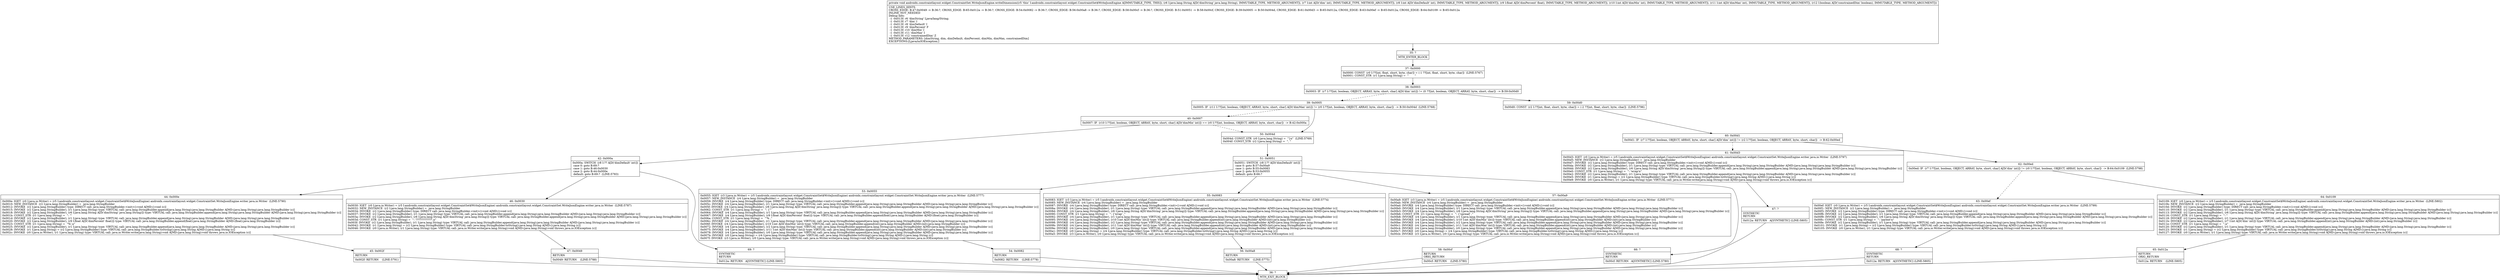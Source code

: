 digraph "CFG forandroidx.constraintlayout.widget.ConstraintSet.WriteJsonEngine.writeDimension(Ljava\/lang\/String;IIFIIZ)V" {
Node_35 [shape=record,label="{35\:\ ?|MTH_ENTER_BLOCK\l}"];
Node_37 [shape=record,label="{37\:\ 0x0000|0x0000: CONST  (r0 I:??[int, float, short, byte, char]) = (\-1 ??[int, float, short, byte, char])  (LINE:5767)\l0x0001: CONST_STR  (r1 I:java.lang.String) =  \"       \" \l}"];
Node_38 [shape=record,label="{38\:\ 0x0003|0x0003: IF  (r7 I:??[int, boolean, OBJECT, ARRAY, byte, short, char] A[D('dim' int)]) != (0 ??[int, boolean, OBJECT, ARRAY, byte, short, char])  \-\> B:59:0x00d0 \l}"];
Node_39 [shape=record,label="{39\:\ 0x0005|0x0005: IF  (r11 I:??[int, boolean, OBJECT, ARRAY, byte, short, char] A[D('dimMax' int)]) != (r0 I:??[int, boolean, OBJECT, ARRAY, byte, short, char])  \-\> B:50:0x004d  (LINE:5768)\l}"];
Node_40 [shape=record,label="{40\:\ 0x0007|0x0007: IF  (r10 I:??[int, boolean, OBJECT, ARRAY, byte, short, char] A[D('dimMin' int)]) == (r0 I:??[int, boolean, OBJECT, ARRAY, byte, short, char])  \-\> B:42:0x000a \l}"];
Node_42 [shape=record,label="{42\:\ 0x000a|0x000a: SWITCH  (r8 I:?? A[D('dimDefault' int)])\l case 0: goto B:69:?\l case 1: goto B:46:0x0030\l case 2: goto B:44:0x000e\l default: goto B:69:?  (LINE:5783)\l}"];
Node_44 [shape=record,label="{44\:\ 0x000e|0x000e: IGET  (r0 I:java.io.Writer) = (r5 I:androidx.constraintlayout.widget.ConstraintSet$WriteJsonEngine) androidx.constraintlayout.widget.ConstraintSet.WriteJsonEngine.writer java.io.Writer  (LINE:5790)\l0x0010: NEW_INSTANCE  (r2 I:java.lang.StringBuilder) =  java.lang.StringBuilder \l0x0012: INVOKE  (r2 I:java.lang.StringBuilder) type: DIRECT call: java.lang.StringBuilder.\<init\>():void A[MD:():void (c)]\l0x0015: INVOKE  (r2 I:java.lang.StringBuilder), (r1 I:java.lang.String) type: VIRTUAL call: java.lang.StringBuilder.append(java.lang.String):java.lang.StringBuilder A[MD:(java.lang.String):java.lang.StringBuilder (c)]\l0x0018: INVOKE  (r2 I:java.lang.StringBuilder), (r6 I:java.lang.String A[D('dimString' java.lang.String)]) type: VIRTUAL call: java.lang.StringBuilder.append(java.lang.String):java.lang.StringBuilder A[MD:(java.lang.String):java.lang.StringBuilder (c)]\l0x001b: CONST_STR  (r1 I:java.lang.String) =  \": '\" \l0x001d: INVOKE  (r2 I:java.lang.StringBuilder), (r1 I:java.lang.String) type: VIRTUAL call: java.lang.StringBuilder.append(java.lang.String):java.lang.StringBuilder A[MD:(java.lang.String):java.lang.StringBuilder (c)]\l0x0020: INVOKE  (r2 I:java.lang.StringBuilder), (r9 I:float A[D('dimPercent' float)]) type: VIRTUAL call: java.lang.StringBuilder.append(float):java.lang.StringBuilder A[MD:(float):java.lang.StringBuilder (c)]\l0x0023: CONST_STR  (r1 I:java.lang.String) =  \"%',n\" \l0x0025: INVOKE  (r2 I:java.lang.StringBuilder), (r1 I:java.lang.String) type: VIRTUAL call: java.lang.StringBuilder.append(java.lang.String):java.lang.StringBuilder A[MD:(java.lang.String):java.lang.StringBuilder (c)]\l0x0028: INVOKE  (r1 I:java.lang.String) = (r2 I:java.lang.StringBuilder) type: VIRTUAL call: java.lang.StringBuilder.toString():java.lang.String A[MD:():java.lang.String (c)]\l0x002c: INVOKE  (r0 I:java.io.Writer), (r1 I:java.lang.String) type: VIRTUAL call: java.io.Writer.write(java.lang.String):void A[MD:(java.lang.String):void throws java.io.IOException (c)]\l}"];
Node_45 [shape=record,label="{45\:\ 0x002f|RETURN\l|0x002f: RETURN    (LINE:5791)\l}"];
Node_36 [shape=record,label="{36\:\ ?|MTH_EXIT_BLOCK\l}"];
Node_46 [shape=record,label="{46\:\ 0x0030|0x0030: IGET  (r0 I:java.io.Writer) = (r5 I:androidx.constraintlayout.widget.ConstraintSet$WriteJsonEngine) androidx.constraintlayout.widget.ConstraintSet.WriteJsonEngine.writer java.io.Writer  (LINE:5787)\l0x0032: NEW_INSTANCE  (r2 I:java.lang.StringBuilder) =  java.lang.StringBuilder \l0x0034: INVOKE  (r2 I:java.lang.StringBuilder) type: DIRECT call: java.lang.StringBuilder.\<init\>():void A[MD:():void (c)]\l0x0037: INVOKE  (r2 I:java.lang.StringBuilder), (r1 I:java.lang.String) type: VIRTUAL call: java.lang.StringBuilder.append(java.lang.String):java.lang.StringBuilder A[MD:(java.lang.String):java.lang.StringBuilder (c)]\l0x003a: INVOKE  (r2 I:java.lang.StringBuilder), (r6 I:java.lang.String A[D('dimString' java.lang.String)]) type: VIRTUAL call: java.lang.StringBuilder.append(java.lang.String):java.lang.StringBuilder A[MD:(java.lang.String):java.lang.StringBuilder (c)]\l0x003d: CONST_STR  (r1 I:java.lang.String) =  \": '???????????',n\" \l0x003f: INVOKE  (r2 I:java.lang.StringBuilder), (r1 I:java.lang.String) type: VIRTUAL call: java.lang.StringBuilder.append(java.lang.String):java.lang.StringBuilder A[MD:(java.lang.String):java.lang.StringBuilder (c)]\l0x0042: INVOKE  (r1 I:java.lang.String) = (r2 I:java.lang.StringBuilder) type: VIRTUAL call: java.lang.StringBuilder.toString():java.lang.String A[MD:():java.lang.String (c)]\l0x0046: INVOKE  (r0 I:java.io.Writer), (r1 I:java.lang.String) type: VIRTUAL call: java.io.Writer.write(java.lang.String):void A[MD:(java.lang.String):void throws java.io.IOException (c)]\l}"];
Node_47 [shape=record,label="{47\:\ 0x0049|RETURN\l|0x0049: RETURN    (LINE:5788)\l}"];
Node_69 [shape=record,label="{69\:\ ?|SYNTHETIC\lRETURN\l|0x012a: RETURN   A[SYNTHETIC] (LINE:5805)\l}"];
Node_50 [shape=record,label="{50\:\ 0x004d|0x004d: CONST_STR  (r0 I:java.lang.String) =  \"\}n\"  (LINE:5769)\l0x004f: CONST_STR  (r2 I:java.lang.String) =  \", \" \l}"];
Node_51 [shape=record,label="{51\:\ 0x0051|0x0051: SWITCH  (r8 I:?? A[D('dimDefault' int)])\l case 0: goto B:57:0x00a9\l case 1: goto B:55:0x0083\l case 2: goto B:53:0x0055\l default: goto B:66:? \l}"];
Node_53 [shape=record,label="{53\:\ 0x0055|0x0055: IGET  (r3 I:java.io.Writer) = (r5 I:androidx.constraintlayout.widget.ConstraintSet$WriteJsonEngine) androidx.constraintlayout.widget.ConstraintSet.WriteJsonEngine.writer java.io.Writer  (LINE:5777)\l0x0057: NEW_INSTANCE  (r4 I:java.lang.StringBuilder) =  java.lang.StringBuilder \l0x0059: INVOKE  (r4 I:java.lang.StringBuilder) type: DIRECT call: java.lang.StringBuilder.\<init\>():void A[MD:():void (c)]\l0x005c: INVOKE  (r4 I:java.lang.StringBuilder), (r1 I:java.lang.String) type: VIRTUAL call: java.lang.StringBuilder.append(java.lang.String):java.lang.StringBuilder A[MD:(java.lang.String):java.lang.StringBuilder (c)]\l0x005f: INVOKE  (r4 I:java.lang.StringBuilder), (r6 I:java.lang.String A[D('dimString' java.lang.String)]) type: VIRTUAL call: java.lang.StringBuilder.append(java.lang.String):java.lang.StringBuilder A[MD:(java.lang.String):java.lang.StringBuilder (c)]\l0x0062: CONST_STR  (r1 I:java.lang.String) =  \": \{'\" \l0x0064: INVOKE  (r4 I:java.lang.StringBuilder), (r1 I:java.lang.String) type: VIRTUAL call: java.lang.StringBuilder.append(java.lang.String):java.lang.StringBuilder A[MD:(java.lang.String):java.lang.StringBuilder (c)]\l0x0067: INVOKE  (r4 I:java.lang.StringBuilder), (r9 I:float A[D('dimPercent' float)]) type: VIRTUAL call: java.lang.StringBuilder.append(float):java.lang.StringBuilder A[MD:(float):java.lang.StringBuilder (c)]\l0x006a: CONST_STR  (r1 I:java.lang.String) =  \"'% ,\" \l0x006c: INVOKE  (r4 I:java.lang.StringBuilder), (r1 I:java.lang.String) type: VIRTUAL call: java.lang.StringBuilder.append(java.lang.String):java.lang.StringBuilder A[MD:(java.lang.String):java.lang.StringBuilder (c)]\l0x006f: INVOKE  (r4 I:java.lang.StringBuilder), (r10 I:int A[D('dimMin' int)]) type: VIRTUAL call: java.lang.StringBuilder.append(int):java.lang.StringBuilder A[MD:(int):java.lang.StringBuilder (c)]\l0x0072: INVOKE  (r4 I:java.lang.StringBuilder), (r2 I:java.lang.String) type: VIRTUAL call: java.lang.StringBuilder.append(java.lang.String):java.lang.StringBuilder A[MD:(java.lang.String):java.lang.StringBuilder (c)]\l0x0075: INVOKE  (r4 I:java.lang.StringBuilder), (r11 I:int A[D('dimMax' int)]) type: VIRTUAL call: java.lang.StringBuilder.append(int):java.lang.StringBuilder A[MD:(int):java.lang.StringBuilder (c)]\l0x0078: INVOKE  (r4 I:java.lang.StringBuilder), (r0 I:java.lang.String) type: VIRTUAL call: java.lang.StringBuilder.append(java.lang.String):java.lang.StringBuilder A[MD:(java.lang.String):java.lang.StringBuilder (c)]\l0x007b: INVOKE  (r0 I:java.lang.String) = (r4 I:java.lang.StringBuilder) type: VIRTUAL call: java.lang.StringBuilder.toString():java.lang.String A[MD:():java.lang.String (c)]\l0x007f: INVOKE  (r3 I:java.io.Writer), (r0 I:java.lang.String) type: VIRTUAL call: java.io.Writer.write(java.lang.String):void A[MD:(java.lang.String):void throws java.io.IOException (c)]\l}"];
Node_54 [shape=record,label="{54\:\ 0x0082|RETURN\l|0x0082: RETURN    (LINE:5778)\l}"];
Node_55 [shape=record,label="{55\:\ 0x0083|0x0083: IGET  (r3 I:java.io.Writer) = (r5 I:androidx.constraintlayout.widget.ConstraintSet$WriteJsonEngine) androidx.constraintlayout.widget.ConstraintSet.WriteJsonEngine.writer java.io.Writer  (LINE:5774)\l0x0085: NEW_INSTANCE  (r4 I:java.lang.StringBuilder) =  java.lang.StringBuilder \l0x0087: INVOKE  (r4 I:java.lang.StringBuilder) type: DIRECT call: java.lang.StringBuilder.\<init\>():void A[MD:():void (c)]\l0x008a: INVOKE  (r4 I:java.lang.StringBuilder), (r1 I:java.lang.String) type: VIRTUAL call: java.lang.StringBuilder.append(java.lang.String):java.lang.StringBuilder A[MD:(java.lang.String):java.lang.StringBuilder (c)]\l0x008d: INVOKE  (r4 I:java.lang.StringBuilder), (r6 I:java.lang.String A[D('dimString' java.lang.String)]) type: VIRTUAL call: java.lang.StringBuilder.append(java.lang.String):java.lang.StringBuilder A[MD:(java.lang.String):java.lang.StringBuilder (c)]\l0x0090: CONST_STR  (r1 I:java.lang.String) =  \": \{'wrap' ,\" \l0x0092: INVOKE  (r4 I:java.lang.StringBuilder), (r1 I:java.lang.String) type: VIRTUAL call: java.lang.StringBuilder.append(java.lang.String):java.lang.StringBuilder A[MD:(java.lang.String):java.lang.StringBuilder (c)]\l0x0095: INVOKE  (r4 I:java.lang.StringBuilder), (r10 I:int A[D('dimMin' int)]) type: VIRTUAL call: java.lang.StringBuilder.append(int):java.lang.StringBuilder A[MD:(int):java.lang.StringBuilder (c)]\l0x0098: INVOKE  (r4 I:java.lang.StringBuilder), (r2 I:java.lang.String) type: VIRTUAL call: java.lang.StringBuilder.append(java.lang.String):java.lang.StringBuilder A[MD:(java.lang.String):java.lang.StringBuilder (c)]\l0x009b: INVOKE  (r4 I:java.lang.StringBuilder), (r11 I:int A[D('dimMax' int)]) type: VIRTUAL call: java.lang.StringBuilder.append(int):java.lang.StringBuilder A[MD:(int):java.lang.StringBuilder (c)]\l0x009e: INVOKE  (r4 I:java.lang.StringBuilder), (r0 I:java.lang.String) type: VIRTUAL call: java.lang.StringBuilder.append(java.lang.String):java.lang.StringBuilder A[MD:(java.lang.String):java.lang.StringBuilder (c)]\l0x00a1: INVOKE  (r0 I:java.lang.String) = (r4 I:java.lang.StringBuilder) type: VIRTUAL call: java.lang.StringBuilder.toString():java.lang.String A[MD:():java.lang.String (c)]\l0x00a5: INVOKE  (r3 I:java.io.Writer), (r0 I:java.lang.String) type: VIRTUAL call: java.io.Writer.write(java.lang.String):void A[MD:(java.lang.String):void throws java.io.IOException (c)]\l}"];
Node_56 [shape=record,label="{56\:\ 0x00a8|RETURN\l|0x00a8: RETURN    (LINE:5775)\l}"];
Node_57 [shape=record,label="{57\:\ 0x00a9|0x00a9: IGET  (r3 I:java.io.Writer) = (r5 I:androidx.constraintlayout.widget.ConstraintSet$WriteJsonEngine) androidx.constraintlayout.widget.ConstraintSet.WriteJsonEngine.writer java.io.Writer  (LINE:5771)\l0x00ab: NEW_INSTANCE  (r4 I:java.lang.StringBuilder) =  java.lang.StringBuilder \l0x00ad: INVOKE  (r4 I:java.lang.StringBuilder) type: DIRECT call: java.lang.StringBuilder.\<init\>():void A[MD:():void (c)]\l0x00b0: INVOKE  (r4 I:java.lang.StringBuilder), (r1 I:java.lang.String) type: VIRTUAL call: java.lang.StringBuilder.append(java.lang.String):java.lang.StringBuilder A[MD:(java.lang.String):java.lang.StringBuilder (c)]\l0x00b3: INVOKE  (r4 I:java.lang.StringBuilder), (r6 I:java.lang.String A[D('dimString' java.lang.String)]) type: VIRTUAL call: java.lang.StringBuilder.append(java.lang.String):java.lang.StringBuilder A[MD:(java.lang.String):java.lang.StringBuilder (c)]\l0x00b6: CONST_STR  (r1 I:java.lang.String) =  \": \{'spread' ,\" \l0x00b8: INVOKE  (r4 I:java.lang.StringBuilder), (r1 I:java.lang.String) type: VIRTUAL call: java.lang.StringBuilder.append(java.lang.String):java.lang.StringBuilder A[MD:(java.lang.String):java.lang.StringBuilder (c)]\l0x00bb: INVOKE  (r4 I:java.lang.StringBuilder), (r10 I:int A[D('dimMin' int)]) type: VIRTUAL call: java.lang.StringBuilder.append(int):java.lang.StringBuilder A[MD:(int):java.lang.StringBuilder (c)]\l0x00be: INVOKE  (r4 I:java.lang.StringBuilder), (r2 I:java.lang.String) type: VIRTUAL call: java.lang.StringBuilder.append(java.lang.String):java.lang.StringBuilder A[MD:(java.lang.String):java.lang.StringBuilder (c)]\l0x00c1: INVOKE  (r4 I:java.lang.StringBuilder), (r11 I:int A[D('dimMax' int)]) type: VIRTUAL call: java.lang.StringBuilder.append(int):java.lang.StringBuilder A[MD:(int):java.lang.StringBuilder (c)]\l0x00c4: INVOKE  (r4 I:java.lang.StringBuilder), (r0 I:java.lang.String) type: VIRTUAL call: java.lang.StringBuilder.append(java.lang.String):java.lang.StringBuilder A[MD:(java.lang.String):java.lang.StringBuilder (c)]\l0x00c7: INVOKE  (r0 I:java.lang.String) = (r4 I:java.lang.StringBuilder) type: VIRTUAL call: java.lang.StringBuilder.toString():java.lang.String A[MD:():java.lang.String (c)]\l0x00cb: INVOKE  (r3 I:java.io.Writer), (r0 I:java.lang.String) type: VIRTUAL call: java.io.Writer.write(java.lang.String):void A[MD:(java.lang.String):void throws java.io.IOException (c)]\l}"];
Node_58 [shape=record,label="{58\:\ 0x00cf|RETURN\lORIG_RETURN\l|0x00cf: RETURN    (LINE:5780)\l}"];
Node_66 [shape=record,label="{66\:\ ?|SYNTHETIC\lRETURN\l|0x00cf: RETURN   A[SYNTHETIC] (LINE:5780)\l}"];
Node_59 [shape=record,label="{59\:\ 0x00d0|0x00d0: CONST  (r2 I:??[int, float, short, byte, char]) = (\-2 ??[int, float, short, byte, char])  (LINE:5796)\l}"];
Node_60 [shape=record,label="{60\:\ 0x00d1|0x00d1: IF  (r7 I:??[int, boolean, OBJECT, ARRAY, byte, short, char] A[D('dim' int)]) != (r2 I:??[int, boolean, OBJECT, ARRAY, byte, short, char])  \-\> B:62:0x00ed \l}"];
Node_61 [shape=record,label="{61\:\ 0x00d3|0x00d3: IGET  (r0 I:java.io.Writer) = (r5 I:androidx.constraintlayout.widget.ConstraintSet$WriteJsonEngine) androidx.constraintlayout.widget.ConstraintSet.WriteJsonEngine.writer java.io.Writer  (LINE:5797)\l0x00d5: NEW_INSTANCE  (r2 I:java.lang.StringBuilder) =  java.lang.StringBuilder \l0x00d7: INVOKE  (r2 I:java.lang.StringBuilder) type: DIRECT call: java.lang.StringBuilder.\<init\>():void A[MD:():void (c)]\l0x00da: INVOKE  (r2 I:java.lang.StringBuilder), (r1 I:java.lang.String) type: VIRTUAL call: java.lang.StringBuilder.append(java.lang.String):java.lang.StringBuilder A[MD:(java.lang.String):java.lang.StringBuilder (c)]\l0x00dd: INVOKE  (r2 I:java.lang.StringBuilder), (r6 I:java.lang.String A[D('dimString' java.lang.String)]) type: VIRTUAL call: java.lang.StringBuilder.append(java.lang.String):java.lang.StringBuilder A[MD:(java.lang.String):java.lang.StringBuilder (c)]\l0x00e0: CONST_STR  (r1 I:java.lang.String) =  \": 'wrap'n\" \l0x00e2: INVOKE  (r2 I:java.lang.StringBuilder), (r1 I:java.lang.String) type: VIRTUAL call: java.lang.StringBuilder.append(java.lang.String):java.lang.StringBuilder A[MD:(java.lang.String):java.lang.StringBuilder (c)]\l0x00e5: INVOKE  (r1 I:java.lang.String) = (r2 I:java.lang.StringBuilder) type: VIRTUAL call: java.lang.StringBuilder.toString():java.lang.String A[MD:():java.lang.String (c)]\l0x00e9: INVOKE  (r0 I:java.io.Writer), (r1 I:java.lang.String) type: VIRTUAL call: java.io.Writer.write(java.lang.String):void A[MD:(java.lang.String):void throws java.io.IOException (c)]\l}"];
Node_67 [shape=record,label="{67\:\ ?|SYNTHETIC\lRETURN\l|0x012a: RETURN   A[SYNTHETIC] (LINE:5805)\l}"];
Node_62 [shape=record,label="{62\:\ 0x00ed|0x00ed: IF  (r7 I:??[int, boolean, OBJECT, ARRAY, byte, short, char] A[D('dim' int)]) != (r0 I:??[int, boolean, OBJECT, ARRAY, byte, short, char])  \-\> B:64:0x0109  (LINE:5798)\l}"];
Node_63 [shape=record,label="{63\:\ 0x00ef|0x00ef: IGET  (r0 I:java.io.Writer) = (r5 I:androidx.constraintlayout.widget.ConstraintSet$WriteJsonEngine) androidx.constraintlayout.widget.ConstraintSet.WriteJsonEngine.writer java.io.Writer  (LINE:5799)\l0x00f1: NEW_INSTANCE  (r2 I:java.lang.StringBuilder) =  java.lang.StringBuilder \l0x00f3: INVOKE  (r2 I:java.lang.StringBuilder) type: DIRECT call: java.lang.StringBuilder.\<init\>():void A[MD:():void (c)]\l0x00f6: INVOKE  (r2 I:java.lang.StringBuilder), (r1 I:java.lang.String) type: VIRTUAL call: java.lang.StringBuilder.append(java.lang.String):java.lang.StringBuilder A[MD:(java.lang.String):java.lang.StringBuilder (c)]\l0x00f9: INVOKE  (r2 I:java.lang.StringBuilder), (r6 I:java.lang.String A[D('dimString' java.lang.String)]) type: VIRTUAL call: java.lang.StringBuilder.append(java.lang.String):java.lang.StringBuilder A[MD:(java.lang.String):java.lang.StringBuilder (c)]\l0x00fc: CONST_STR  (r1 I:java.lang.String) =  \": 'parent'n\" \l0x00fe: INVOKE  (r2 I:java.lang.StringBuilder), (r1 I:java.lang.String) type: VIRTUAL call: java.lang.StringBuilder.append(java.lang.String):java.lang.StringBuilder A[MD:(java.lang.String):java.lang.StringBuilder (c)]\l0x0101: INVOKE  (r1 I:java.lang.String) = (r2 I:java.lang.StringBuilder) type: VIRTUAL call: java.lang.StringBuilder.toString():java.lang.String A[MD:():java.lang.String (c)]\l0x0105: INVOKE  (r0 I:java.io.Writer), (r1 I:java.lang.String) type: VIRTUAL call: java.io.Writer.write(java.lang.String):void A[MD:(java.lang.String):void throws java.io.IOException (c)]\l}"];
Node_68 [shape=record,label="{68\:\ ?|SYNTHETIC\lRETURN\l|0x012a: RETURN   A[SYNTHETIC] (LINE:5805)\l}"];
Node_64 [shape=record,label="{64\:\ 0x0109|0x0109: IGET  (r0 I:java.io.Writer) = (r5 I:androidx.constraintlayout.widget.ConstraintSet$WriteJsonEngine) androidx.constraintlayout.widget.ConstraintSet.WriteJsonEngine.writer java.io.Writer  (LINE:5802)\l0x010b: NEW_INSTANCE  (r2 I:java.lang.StringBuilder) =  java.lang.StringBuilder \l0x010d: INVOKE  (r2 I:java.lang.StringBuilder) type: DIRECT call: java.lang.StringBuilder.\<init\>():void A[MD:():void (c)]\l0x0110: INVOKE  (r2 I:java.lang.StringBuilder), (r1 I:java.lang.String) type: VIRTUAL call: java.lang.StringBuilder.append(java.lang.String):java.lang.StringBuilder A[MD:(java.lang.String):java.lang.StringBuilder (c)]\l0x0113: INVOKE  (r2 I:java.lang.StringBuilder), (r6 I:java.lang.String A[D('dimString' java.lang.String)]) type: VIRTUAL call: java.lang.StringBuilder.append(java.lang.String):java.lang.StringBuilder A[MD:(java.lang.String):java.lang.StringBuilder (c)]\l0x0116: CONST_STR  (r1 I:java.lang.String) =  \": \" \l0x0118: INVOKE  (r2 I:java.lang.StringBuilder), (r1 I:java.lang.String) type: VIRTUAL call: java.lang.StringBuilder.append(java.lang.String):java.lang.StringBuilder A[MD:(java.lang.String):java.lang.StringBuilder (c)]\l0x011b: INVOKE  (r2 I:java.lang.StringBuilder), (r7 I:int A[D('dim' int)]) type: VIRTUAL call: java.lang.StringBuilder.append(int):java.lang.StringBuilder A[MD:(int):java.lang.StringBuilder (c)]\l0x011e: CONST_STR  (r1 I:java.lang.String) =  \",n\" \l0x0120: INVOKE  (r2 I:java.lang.StringBuilder), (r1 I:java.lang.String) type: VIRTUAL call: java.lang.StringBuilder.append(java.lang.String):java.lang.StringBuilder A[MD:(java.lang.String):java.lang.StringBuilder (c)]\l0x0123: INVOKE  (r1 I:java.lang.String) = (r2 I:java.lang.StringBuilder) type: VIRTUAL call: java.lang.StringBuilder.toString():java.lang.String A[MD:():java.lang.String (c)]\l0x0127: INVOKE  (r0 I:java.io.Writer), (r1 I:java.lang.String) type: VIRTUAL call: java.io.Writer.write(java.lang.String):void A[MD:(java.lang.String):void throws java.io.IOException (c)]\l}"];
Node_65 [shape=record,label="{65\:\ 0x012a|RETURN\lORIG_RETURN\l|0x012a: RETURN    (LINE:5805)\l}"];
MethodNode[shape=record,label="{private void androidx.constraintlayout.widget.ConstraintSet.WriteJsonEngine.writeDimension((r5 'this' I:androidx.constraintlayout.widget.ConstraintSet$WriteJsonEngine A[IMMUTABLE_TYPE, THIS]), (r6 I:java.lang.String A[D('dimString' java.lang.String), IMMUTABLE_TYPE, METHOD_ARGUMENT]), (r7 I:int A[D('dim' int), IMMUTABLE_TYPE, METHOD_ARGUMENT]), (r8 I:int A[D('dimDefault' int), IMMUTABLE_TYPE, METHOD_ARGUMENT]), (r9 I:float A[D('dimPercent' float), IMMUTABLE_TYPE, METHOD_ARGUMENT]), (r10 I:int A[D('dimMin' int), IMMUTABLE_TYPE, METHOD_ARGUMENT]), (r11 I:int A[D('dimMax' int), IMMUTABLE_TYPE, METHOD_ARGUMENT]), (r12 I:boolean A[D('constrainedDim' boolean), IMMUTABLE_TYPE, METHOD_ARGUMENT]))  | USE_LINES_HINTS\lCROSS_EDGE: B:47:0x0049 \-\> B:36:?, CROSS_EDGE: B:65:0x012a \-\> B:36:?, CROSS_EDGE: B:54:0x0082 \-\> B:36:?, CROSS_EDGE: B:56:0x00a8 \-\> B:36:?, CROSS_EDGE: B:58:0x00cf \-\> B:36:?, CROSS_EDGE: B:51:0x0051 \-\> B:58:0x00cf, CROSS_EDGE: B:39:0x0005 \-\> B:50:0x004d, CROSS_EDGE: B:61:0x00d3 \-\> B:65:0x012a, CROSS_EDGE: B:63:0x00ef \-\> B:65:0x012a, CROSS_EDGE: B:64:0x0109 \-\> B:65:0x012a\lINLINE_NOT_NEEDED\lDebug Info:\l  \-1 \-0x013f: r6 'dimString' Ljava\/lang\/String;\l  \-1 \-0x013f: r7 'dim' I\l  \-1 \-0x013f: r8 'dimDefault' I\l  \-1 \-0x013f: r9 'dimPercent' F\l  \-1 \-0x013f: r10 'dimMin' I\l  \-1 \-0x013f: r11 'dimMax' I\l  \-1 \-0x013f: r12 'constrainedDim' Z\lMETHOD_PARAMETERS: [dimString, dim, dimDefault, dimPercent, dimMin, dimMax, constrainedDim]\lEXCEPTIONS:[Ljava\/io\/IOException;]\l}"];
MethodNode -> Node_35;Node_35 -> Node_37;
Node_37 -> Node_38;
Node_38 -> Node_39[style=dashed];
Node_38 -> Node_59;
Node_39 -> Node_40[style=dashed];
Node_39 -> Node_50;
Node_40 -> Node_42;
Node_40 -> Node_50[style=dashed];
Node_42 -> Node_44;
Node_42 -> Node_46;
Node_42 -> Node_69;
Node_44 -> Node_45;
Node_45 -> Node_36;
Node_46 -> Node_47;
Node_47 -> Node_36;
Node_69 -> Node_36;
Node_50 -> Node_51;
Node_51 -> Node_53;
Node_51 -> Node_55;
Node_51 -> Node_57;
Node_51 -> Node_66;
Node_53 -> Node_54;
Node_54 -> Node_36;
Node_55 -> Node_56;
Node_56 -> Node_36;
Node_57 -> Node_58;
Node_58 -> Node_36;
Node_66 -> Node_36;
Node_59 -> Node_60;
Node_60 -> Node_61[style=dashed];
Node_60 -> Node_62;
Node_61 -> Node_67;
Node_67 -> Node_36;
Node_62 -> Node_63[style=dashed];
Node_62 -> Node_64;
Node_63 -> Node_68;
Node_68 -> Node_36;
Node_64 -> Node_65;
Node_65 -> Node_36;
}

